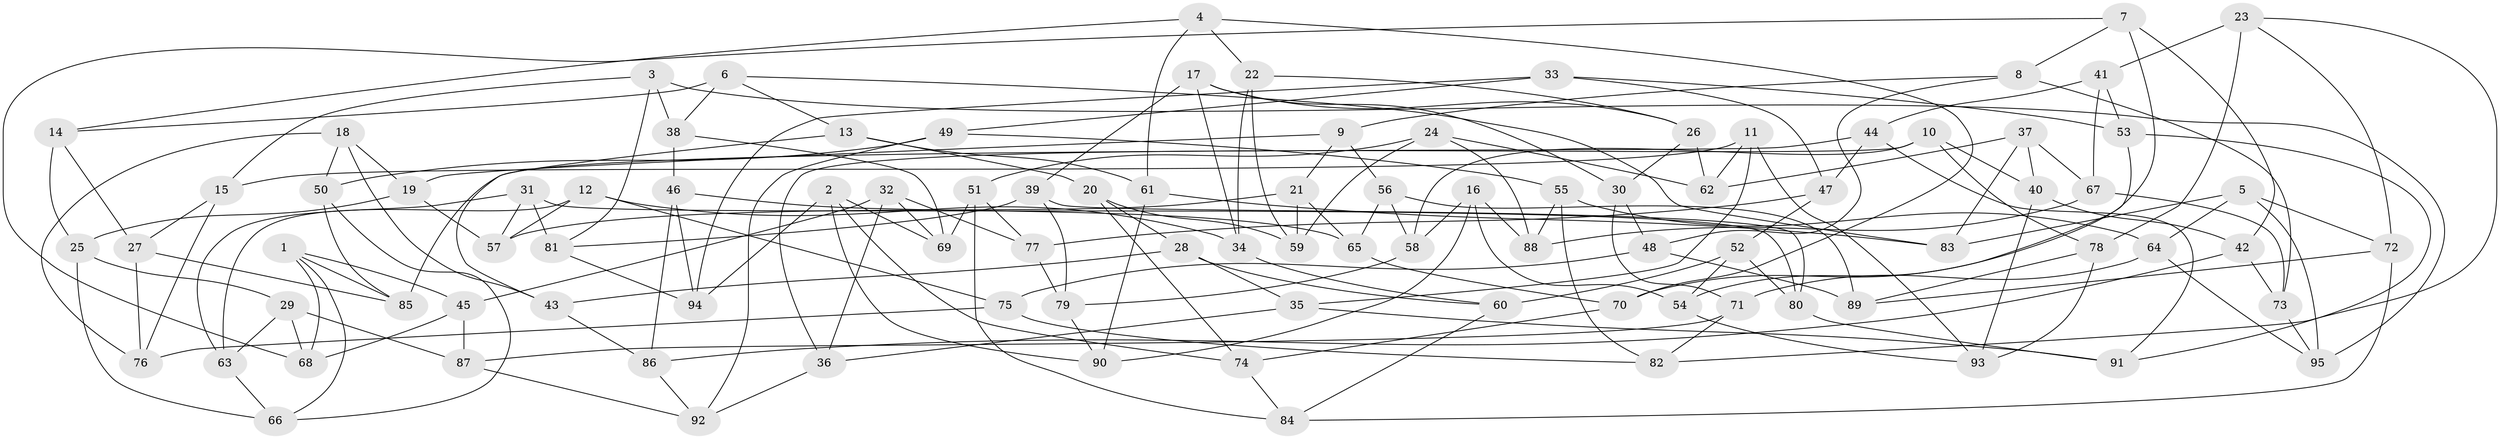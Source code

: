 // coarse degree distribution, {4: 0.5087719298245614, 8: 0.05263157894736842, 5: 0.08771929824561403, 6: 0.22807017543859648, 11: 0.017543859649122806, 9: 0.017543859649122806, 10: 0.03508771929824561, 3: 0.05263157894736842}
// Generated by graph-tools (version 1.1) at 2025/20/03/04/25 18:20:49]
// undirected, 95 vertices, 190 edges
graph export_dot {
graph [start="1"]
  node [color=gray90,style=filled];
  1;
  2;
  3;
  4;
  5;
  6;
  7;
  8;
  9;
  10;
  11;
  12;
  13;
  14;
  15;
  16;
  17;
  18;
  19;
  20;
  21;
  22;
  23;
  24;
  25;
  26;
  27;
  28;
  29;
  30;
  31;
  32;
  33;
  34;
  35;
  36;
  37;
  38;
  39;
  40;
  41;
  42;
  43;
  44;
  45;
  46;
  47;
  48;
  49;
  50;
  51;
  52;
  53;
  54;
  55;
  56;
  57;
  58;
  59;
  60;
  61;
  62;
  63;
  64;
  65;
  66;
  67;
  68;
  69;
  70;
  71;
  72;
  73;
  74;
  75;
  76;
  77;
  78;
  79;
  80;
  81;
  82;
  83;
  84;
  85;
  86;
  87;
  88;
  89;
  90;
  91;
  92;
  93;
  94;
  95;
  1 -- 45;
  1 -- 68;
  1 -- 66;
  1 -- 85;
  2 -- 94;
  2 -- 74;
  2 -- 69;
  2 -- 90;
  3 -- 95;
  3 -- 38;
  3 -- 15;
  3 -- 81;
  4 -- 22;
  4 -- 61;
  4 -- 14;
  4 -- 70;
  5 -- 72;
  5 -- 64;
  5 -- 83;
  5 -- 95;
  6 -- 14;
  6 -- 38;
  6 -- 13;
  6 -- 83;
  7 -- 68;
  7 -- 42;
  7 -- 70;
  7 -- 8;
  8 -- 48;
  8 -- 9;
  8 -- 73;
  9 -- 19;
  9 -- 21;
  9 -- 56;
  10 -- 40;
  10 -- 58;
  10 -- 36;
  10 -- 78;
  11 -- 15;
  11 -- 93;
  11 -- 35;
  11 -- 62;
  12 -- 57;
  12 -- 34;
  12 -- 63;
  12 -- 75;
  13 -- 61;
  13 -- 43;
  13 -- 20;
  14 -- 25;
  14 -- 27;
  15 -- 76;
  15 -- 27;
  16 -- 54;
  16 -- 58;
  16 -- 90;
  16 -- 88;
  17 -- 30;
  17 -- 26;
  17 -- 34;
  17 -- 39;
  18 -- 50;
  18 -- 19;
  18 -- 76;
  18 -- 43;
  19 -- 57;
  19 -- 25;
  20 -- 59;
  20 -- 28;
  20 -- 74;
  21 -- 59;
  21 -- 65;
  21 -- 57;
  22 -- 34;
  22 -- 26;
  22 -- 59;
  23 -- 82;
  23 -- 41;
  23 -- 78;
  23 -- 72;
  24 -- 59;
  24 -- 88;
  24 -- 62;
  24 -- 51;
  25 -- 66;
  25 -- 29;
  26 -- 62;
  26 -- 30;
  27 -- 85;
  27 -- 76;
  28 -- 60;
  28 -- 35;
  28 -- 43;
  29 -- 87;
  29 -- 68;
  29 -- 63;
  30 -- 71;
  30 -- 48;
  31 -- 80;
  31 -- 57;
  31 -- 63;
  31 -- 81;
  32 -- 45;
  32 -- 69;
  32 -- 77;
  32 -- 36;
  33 -- 53;
  33 -- 49;
  33 -- 47;
  33 -- 94;
  34 -- 60;
  35 -- 91;
  35 -- 36;
  36 -- 92;
  37 -- 40;
  37 -- 62;
  37 -- 67;
  37 -- 83;
  38 -- 69;
  38 -- 46;
  39 -- 80;
  39 -- 81;
  39 -- 79;
  40 -- 93;
  40 -- 42;
  41 -- 44;
  41 -- 67;
  41 -- 53;
  42 -- 73;
  42 -- 86;
  43 -- 86;
  44 -- 47;
  44 -- 85;
  44 -- 91;
  45 -- 68;
  45 -- 87;
  46 -- 94;
  46 -- 65;
  46 -- 86;
  47 -- 52;
  47 -- 77;
  48 -- 75;
  48 -- 89;
  49 -- 55;
  49 -- 50;
  49 -- 92;
  50 -- 66;
  50 -- 85;
  51 -- 69;
  51 -- 84;
  51 -- 77;
  52 -- 60;
  52 -- 54;
  52 -- 80;
  53 -- 54;
  53 -- 91;
  54 -- 93;
  55 -- 88;
  55 -- 64;
  55 -- 82;
  56 -- 89;
  56 -- 58;
  56 -- 65;
  58 -- 79;
  60 -- 84;
  61 -- 90;
  61 -- 83;
  63 -- 66;
  64 -- 95;
  64 -- 71;
  65 -- 70;
  67 -- 73;
  67 -- 88;
  70 -- 74;
  71 -- 82;
  71 -- 87;
  72 -- 89;
  72 -- 84;
  73 -- 95;
  74 -- 84;
  75 -- 76;
  75 -- 82;
  77 -- 79;
  78 -- 93;
  78 -- 89;
  79 -- 90;
  80 -- 91;
  81 -- 94;
  86 -- 92;
  87 -- 92;
}
